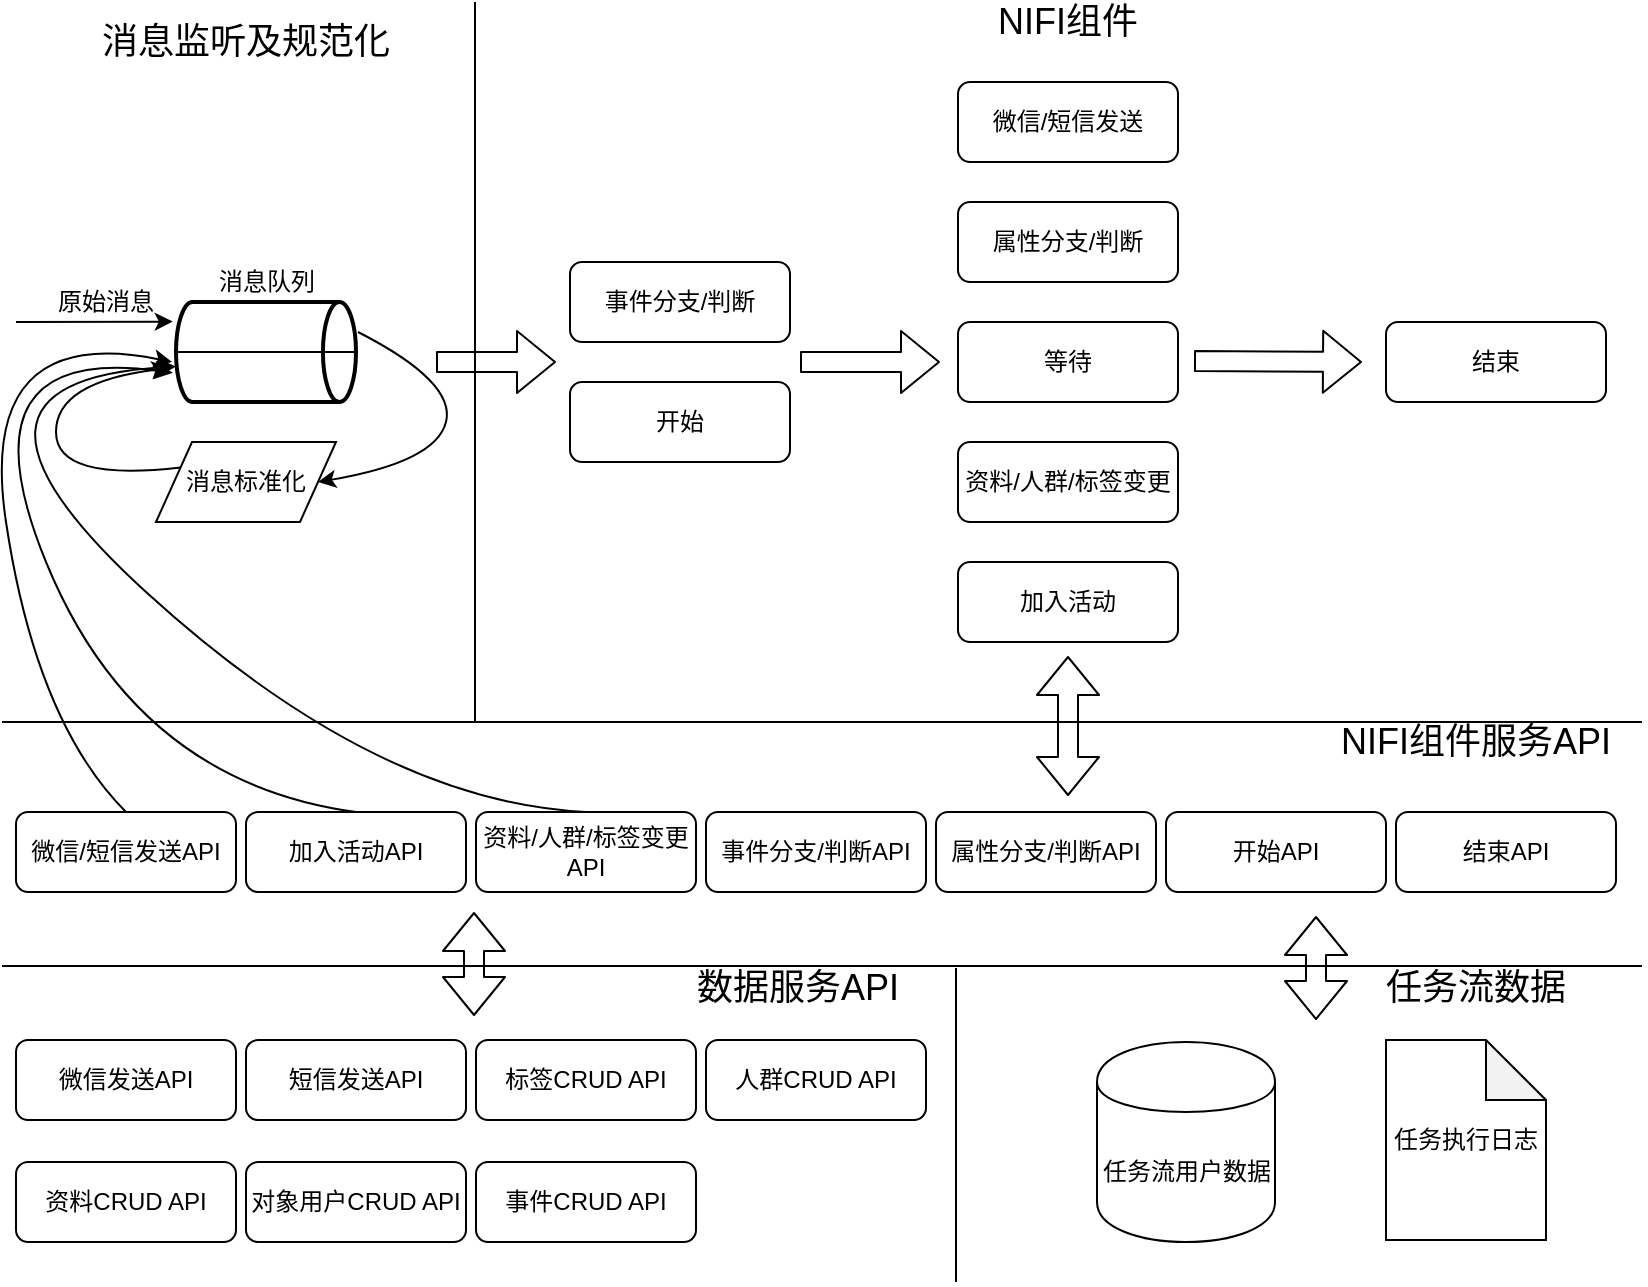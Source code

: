 <mxfile version="11.0.9" type="github"><diagram id="9rWtBTdzsgSmw_8GD8X4" name="Page-1"><mxGraphModel dx="1278" dy="550" grid="1" gridSize="10" guides="1" tooltips="1" connect="1" arrows="1" fold="1" page="1" pageScale="1" pageWidth="827" pageHeight="1169" math="0" shadow="0"><root><mxCell id="0"/><mxCell id="1" parent="0"/><mxCell id="7IMhk76XMN1lTcPp5SoK-3" value="" style="group" vertex="1" connectable="0" parent="1"><mxGeometry x="90" y="150" width="90" height="50" as="geometry"/></mxCell><mxCell id="7IMhk76XMN1lTcPp5SoK-1" value="" style="strokeWidth=2;html=1;shape=mxgraph.flowchart.direct_data;whiteSpace=wrap;" vertex="1" parent="7IMhk76XMN1lTcPp5SoK-3"><mxGeometry width="90" height="50" as="geometry"/></mxCell><mxCell id="7IMhk76XMN1lTcPp5SoK-2" value="" style="endArrow=none;html=1;exitX=0;exitY=0.5;exitDx=0;exitDy=0;exitPerimeter=0;entryX=1;entryY=0.5;entryDx=0;entryDy=0;entryPerimeter=0;" edge="1" parent="7IMhk76XMN1lTcPp5SoK-3" source="7IMhk76XMN1lTcPp5SoK-1" target="7IMhk76XMN1lTcPp5SoK-1"><mxGeometry width="50" height="50" relative="1" as="geometry"><mxPoint x="-22.5" y="200" as="sourcePoint"/><mxPoint x="67.5" y="25" as="targetPoint"/></mxGeometry></mxCell><mxCell id="7IMhk76XMN1lTcPp5SoK-5" value="消息标准化" style="shape=parallelogram;perimeter=parallelogramPerimeter;whiteSpace=wrap;html=1;" vertex="1" parent="1"><mxGeometry x="80" y="220" width="90" height="40" as="geometry"/></mxCell><mxCell id="7IMhk76XMN1lTcPp5SoK-6" value="" style="endArrow=classic;html=1;entryX=-0.018;entryY=0.196;entryDx=0;entryDy=0;entryPerimeter=0;" edge="1" parent="1" target="7IMhk76XMN1lTcPp5SoK-1"><mxGeometry width="50" height="50" relative="1" as="geometry"><mxPoint x="10" y="160" as="sourcePoint"/><mxPoint x="60" y="150" as="targetPoint"/></mxGeometry></mxCell><mxCell id="7IMhk76XMN1lTcPp5SoK-7" value="原始消息" style="text;html=1;strokeColor=none;fillColor=none;align=center;verticalAlign=middle;whiteSpace=wrap;rounded=0;" vertex="1" parent="1"><mxGeometry x="30" y="140" width="50" height="20" as="geometry"/></mxCell><mxCell id="7IMhk76XMN1lTcPp5SoK-8" value="" style="curved=1;endArrow=classic;html=1;entryX=1;entryY=0.5;entryDx=0;entryDy=0;" edge="1" parent="1" target="7IMhk76XMN1lTcPp5SoK-5"><mxGeometry width="50" height="50" relative="1" as="geometry"><mxPoint x="181" y="165" as="sourcePoint"/><mxPoint x="260" y="230" as="targetPoint"/><Array as="points"><mxPoint x="230" y="190"/><mxPoint x="220" y="230"/></Array></mxGeometry></mxCell><mxCell id="7IMhk76XMN1lTcPp5SoK-9" value="" style="curved=1;endArrow=classic;html=1;exitX=0;exitY=0.25;exitDx=0;exitDy=0;entryX=-0.036;entryY=0.66;entryDx=0;entryDy=0;entryPerimeter=0;" edge="1" parent="1" source="7IMhk76XMN1lTcPp5SoK-5" target="7IMhk76XMN1lTcPp5SoK-1"><mxGeometry width="50" height="50" relative="1" as="geometry"><mxPoint x="10" y="270" as="sourcePoint"/><mxPoint x="60" y="220" as="targetPoint"/><Array as="points"><mxPoint x="30" y="240"/><mxPoint x="30" y="190"/></Array></mxGeometry></mxCell><mxCell id="7IMhk76XMN1lTcPp5SoK-11" value="" style="endArrow=none;html=1;" edge="1" parent="1"><mxGeometry width="50" height="50" relative="1" as="geometry"><mxPoint x="239.5" y="360" as="sourcePoint"/><mxPoint x="239.5" as="targetPoint"/></mxGeometry></mxCell><mxCell id="7IMhk76XMN1lTcPp5SoK-12" value="开始" style="rounded=1;whiteSpace=wrap;html=1;" vertex="1" parent="1"><mxGeometry x="287" y="190" width="110" height="40" as="geometry"/></mxCell><mxCell id="7IMhk76XMN1lTcPp5SoK-13" value="事件分支/判断" style="rounded=1;whiteSpace=wrap;html=1;" vertex="1" parent="1"><mxGeometry x="287" y="130" width="110" height="40" as="geometry"/></mxCell><mxCell id="7IMhk76XMN1lTcPp5SoK-14" value="属性分支/判断" style="rounded=1;whiteSpace=wrap;html=1;" vertex="1" parent="1"><mxGeometry x="481" y="100" width="110" height="40" as="geometry"/></mxCell><mxCell id="7IMhk76XMN1lTcPp5SoK-15" value="等待" style="rounded=1;whiteSpace=wrap;html=1;" vertex="1" parent="1"><mxGeometry x="481" y="160" width="110" height="40" as="geometry"/></mxCell><mxCell id="7IMhk76XMN1lTcPp5SoK-16" value="微信/短信发送" style="rounded=1;whiteSpace=wrap;html=1;" vertex="1" parent="1"><mxGeometry x="481" y="40" width="110" height="40" as="geometry"/></mxCell><mxCell id="7IMhk76XMN1lTcPp5SoK-19" value="资料/人群/标签变更" style="rounded=1;whiteSpace=wrap;html=1;" vertex="1" parent="1"><mxGeometry x="481" y="220" width="110" height="40" as="geometry"/></mxCell><mxCell id="7IMhk76XMN1lTcPp5SoK-20" value="结束" style="rounded=1;whiteSpace=wrap;html=1;" vertex="1" parent="1"><mxGeometry x="695" y="160" width="110" height="40" as="geometry"/></mxCell><mxCell id="7IMhk76XMN1lTcPp5SoK-21" value="加入活动" style="rounded=1;whiteSpace=wrap;html=1;" vertex="1" parent="1"><mxGeometry x="481" y="280" width="110" height="40" as="geometry"/></mxCell><mxCell id="7IMhk76XMN1lTcPp5SoK-22" value="" style="shape=flexArrow;endArrow=classic;html=1;" edge="1" parent="1"><mxGeometry width="50" height="50" relative="1" as="geometry"><mxPoint x="220" y="180" as="sourcePoint"/><mxPoint x="280" y="180" as="targetPoint"/></mxGeometry></mxCell><mxCell id="7IMhk76XMN1lTcPp5SoK-23" value="" style="shape=flexArrow;endArrow=classic;html=1;" edge="1" parent="1"><mxGeometry width="50" height="50" relative="1" as="geometry"><mxPoint x="402" y="180" as="sourcePoint"/><mxPoint x="472" y="180" as="targetPoint"/></mxGeometry></mxCell><mxCell id="7IMhk76XMN1lTcPp5SoK-24" value="" style="shape=flexArrow;endArrow=classic;html=1;" edge="1" parent="1"><mxGeometry width="50" height="50" relative="1" as="geometry"><mxPoint x="599" y="179.5" as="sourcePoint"/><mxPoint x="683" y="180" as="targetPoint"/></mxGeometry></mxCell><mxCell id="7IMhk76XMN1lTcPp5SoK-25" value="" style="endArrow=none;html=1;" edge="1" parent="1"><mxGeometry width="50" height="50" relative="1" as="geometry"><mxPoint x="3" y="360" as="sourcePoint"/><mxPoint x="823" y="360" as="targetPoint"/></mxGeometry></mxCell><mxCell id="7IMhk76XMN1lTcPp5SoK-26" value="开始API" style="rounded=1;whiteSpace=wrap;html=1;" vertex="1" parent="1"><mxGeometry x="585" y="405" width="110" height="40" as="geometry"/></mxCell><mxCell id="7IMhk76XMN1lTcPp5SoK-27" value="事件分支/判断API" style="rounded=1;whiteSpace=wrap;html=1;" vertex="1" parent="1"><mxGeometry x="355" y="405" width="110" height="40" as="geometry"/></mxCell><mxCell id="7IMhk76XMN1lTcPp5SoK-28" value="属性分支/判断API" style="rounded=1;whiteSpace=wrap;html=1;" vertex="1" parent="1"><mxGeometry x="470" y="405" width="110" height="40" as="geometry"/></mxCell><mxCell id="7IMhk76XMN1lTcPp5SoK-30" value="微信/短信发送API" style="rounded=1;whiteSpace=wrap;html=1;" vertex="1" parent="1"><mxGeometry x="10" y="405" width="110" height="40" as="geometry"/></mxCell><mxCell id="7IMhk76XMN1lTcPp5SoK-31" value="资料/人群/标签变更API" style="rounded=1;whiteSpace=wrap;html=1;" vertex="1" parent="1"><mxGeometry x="240" y="405" width="110" height="40" as="geometry"/></mxCell><mxCell id="7IMhk76XMN1lTcPp5SoK-32" value="加入活动API" style="rounded=1;whiteSpace=wrap;html=1;" vertex="1" parent="1"><mxGeometry x="125" y="405" width="110" height="40" as="geometry"/></mxCell><mxCell id="7IMhk76XMN1lTcPp5SoK-33" value="结束API" style="rounded=1;whiteSpace=wrap;html=1;" vertex="1" parent="1"><mxGeometry x="700" y="405" width="110" height="40" as="geometry"/></mxCell><mxCell id="7IMhk76XMN1lTcPp5SoK-34" value="" style="shape=flexArrow;endArrow=classic;startArrow=classic;html=1;" edge="1" parent="1"><mxGeometry width="50" height="50" relative="1" as="geometry"><mxPoint x="536" y="397" as="sourcePoint"/><mxPoint x="536" y="327" as="targetPoint"/></mxGeometry></mxCell><mxCell id="7IMhk76XMN1lTcPp5SoK-35" value="" style="endArrow=none;html=1;" edge="1" parent="1"><mxGeometry width="50" height="50" relative="1" as="geometry"><mxPoint x="3" y="482" as="sourcePoint"/><mxPoint x="823" y="482" as="targetPoint"/></mxGeometry></mxCell><mxCell id="7IMhk76XMN1lTcPp5SoK-36" value="" style="curved=1;endArrow=classic;html=1;exitX=0.5;exitY=0;exitDx=0;exitDy=0;" edge="1" parent="1" source="7IMhk76XMN1lTcPp5SoK-30"><mxGeometry width="50" height="50" relative="1" as="geometry"><mxPoint x="60" y="360" as="sourcePoint"/><mxPoint x="88" y="180" as="targetPoint"/><Array as="points"><mxPoint x="20" y="360"/><mxPoint x="-10" y="160"/></Array></mxGeometry></mxCell><mxCell id="7IMhk76XMN1lTcPp5SoK-37" value="" style="curved=1;endArrow=classic;html=1;exitX=0.5;exitY=0;exitDx=0;exitDy=0;entryX=-0.018;entryY=0.708;entryDx=0;entryDy=0;entryPerimeter=0;" edge="1" parent="1" source="7IMhk76XMN1lTcPp5SoK-32" target="7IMhk76XMN1lTcPp5SoK-1"><mxGeometry width="50" height="50" relative="1" as="geometry"><mxPoint x="140" y="340" as="sourcePoint"/><mxPoint x="190" y="290" as="targetPoint"/><Array as="points"><mxPoint x="70" y="390"/><mxPoint x="-20" y="170"/></Array></mxGeometry></mxCell><mxCell id="7IMhk76XMN1lTcPp5SoK-38" value="" style="curved=1;endArrow=classic;html=1;exitX=0.5;exitY=0;exitDx=0;exitDy=0;entryX=0;entryY=0.644;entryDx=0;entryDy=0;entryPerimeter=0;" edge="1" parent="1" source="7IMhk76XMN1lTcPp5SoK-31" target="7IMhk76XMN1lTcPp5SoK-1"><mxGeometry width="50" height="50" relative="1" as="geometry"><mxPoint x="180" y="360" as="sourcePoint"/><mxPoint x="230" y="310" as="targetPoint"/><Array as="points"><mxPoint x="190" y="400"/><mxPoint x="-40" y="190"/></Array></mxGeometry></mxCell><mxCell id="7IMhk76XMN1lTcPp5SoK-39" value="微信发送API" style="rounded=1;whiteSpace=wrap;html=1;" vertex="1" parent="1"><mxGeometry x="10" y="519" width="110" height="40" as="geometry"/></mxCell><mxCell id="7IMhk76XMN1lTcPp5SoK-40" value="短信发送API" style="rounded=1;whiteSpace=wrap;html=1;" vertex="1" parent="1"><mxGeometry x="125" y="519" width="110" height="40" as="geometry"/></mxCell><mxCell id="7IMhk76XMN1lTcPp5SoK-41" value="标签CRUD API" style="rounded=1;whiteSpace=wrap;html=1;" vertex="1" parent="1"><mxGeometry x="240" y="519" width="110" height="40" as="geometry"/></mxCell><mxCell id="7IMhk76XMN1lTcPp5SoK-42" value="人群CRUD API" style="rounded=1;whiteSpace=wrap;html=1;" vertex="1" parent="1"><mxGeometry x="355" y="519" width="110" height="40" as="geometry"/></mxCell><mxCell id="7IMhk76XMN1lTcPp5SoK-43" value="资料CRUD API" style="rounded=1;whiteSpace=wrap;html=1;" vertex="1" parent="1"><mxGeometry x="10" y="580" width="110" height="40" as="geometry"/></mxCell><mxCell id="7IMhk76XMN1lTcPp5SoK-44" value="对象用户CRUD API" style="rounded=1;whiteSpace=wrap;html=1;" vertex="1" parent="1"><mxGeometry x="125" y="580" width="110" height="40" as="geometry"/></mxCell><mxCell id="7IMhk76XMN1lTcPp5SoK-45" value="事件CRUD API" style="rounded=1;whiteSpace=wrap;html=1;" vertex="1" parent="1"><mxGeometry x="240" y="580" width="110" height="40" as="geometry"/></mxCell><mxCell id="7IMhk76XMN1lTcPp5SoK-46" value="消息队列" style="text;html=1;strokeColor=none;fillColor=none;align=center;verticalAlign=middle;whiteSpace=wrap;rounded=0;" vertex="1" parent="1"><mxGeometry x="107.5" y="130" width="55" height="20" as="geometry"/></mxCell><mxCell id="7IMhk76XMN1lTcPp5SoK-47" value="&lt;font style=&quot;font-size: 18px&quot;&gt;消息监听及规范化&lt;/font&gt;" style="text;html=1;strokeColor=none;fillColor=none;align=center;verticalAlign=middle;whiteSpace=wrap;rounded=0;" vertex="1" parent="1"><mxGeometry x="45" y="10" width="160" height="20" as="geometry"/></mxCell><mxCell id="7IMhk76XMN1lTcPp5SoK-48" value="&lt;font style=&quot;font-size: 18px&quot;&gt;NIFI组件&lt;/font&gt;" style="text;html=1;strokeColor=none;fillColor=none;align=center;verticalAlign=middle;whiteSpace=wrap;rounded=0;" vertex="1" parent="1"><mxGeometry x="456" width="160" height="20" as="geometry"/></mxCell><mxCell id="7IMhk76XMN1lTcPp5SoK-49" value="&lt;font style=&quot;font-size: 18px&quot;&gt;NIFI组件服务API&lt;/font&gt;" style="text;html=1;strokeColor=none;fillColor=none;align=center;verticalAlign=middle;whiteSpace=wrap;rounded=0;" vertex="1" parent="1"><mxGeometry x="660" y="360" width="160" height="20" as="geometry"/></mxCell><mxCell id="7IMhk76XMN1lTcPp5SoK-50" value="&lt;font style=&quot;font-size: 18px&quot;&gt;数据服务API&lt;/font&gt;" style="text;html=1;strokeColor=none;fillColor=none;align=center;verticalAlign=middle;whiteSpace=wrap;rounded=0;" vertex="1" parent="1"><mxGeometry x="321" y="483" width="160" height="20" as="geometry"/></mxCell><mxCell id="7IMhk76XMN1lTcPp5SoK-51" value="" style="shape=flexArrow;endArrow=classic;startArrow=classic;html=1;exitX=0.5;exitY=0;exitDx=0;exitDy=0;" edge="1" parent="1"><mxGeometry width="50" height="50" relative="1" as="geometry"><mxPoint x="239" y="507" as="sourcePoint"/><mxPoint x="239" y="455" as="targetPoint"/></mxGeometry></mxCell><mxCell id="7IMhk76XMN1lTcPp5SoK-52" value="" style="endArrow=none;html=1;" edge="1" parent="1"><mxGeometry width="50" height="50" relative="1" as="geometry"><mxPoint x="480" y="640" as="sourcePoint"/><mxPoint x="480" y="483" as="targetPoint"/></mxGeometry></mxCell><mxCell id="7IMhk76XMN1lTcPp5SoK-53" value="任务执行日志" style="shape=note;whiteSpace=wrap;html=1;backgroundOutline=1;darkOpacity=0.05;" vertex="1" parent="1"><mxGeometry x="695" y="519" width="80" height="100" as="geometry"/></mxCell><mxCell id="7IMhk76XMN1lTcPp5SoK-54" value="任务流用户数据" style="shape=cylinder;whiteSpace=wrap;html=1;boundedLbl=1;backgroundOutline=1;" vertex="1" parent="1"><mxGeometry x="550.5" y="520" width="89" height="100" as="geometry"/></mxCell><mxCell id="7IMhk76XMN1lTcPp5SoK-55" value="" style="shape=flexArrow;endArrow=classic;startArrow=classic;html=1;exitX=0.5;exitY=0;exitDx=0;exitDy=0;" edge="1" parent="1"><mxGeometry width="50" height="50" relative="1" as="geometry"><mxPoint x="660" y="509" as="sourcePoint"/><mxPoint x="660" y="457" as="targetPoint"/></mxGeometry></mxCell><mxCell id="7IMhk76XMN1lTcPp5SoK-56" value="&lt;font style=&quot;font-size: 18px&quot;&gt;任务流数据&lt;/font&gt;" style="text;html=1;strokeColor=none;fillColor=none;align=center;verticalAlign=middle;whiteSpace=wrap;rounded=0;" vertex="1" parent="1"><mxGeometry x="660" y="483" width="160" height="20" as="geometry"/></mxCell></root></mxGraphModel></diagram></mxfile>
